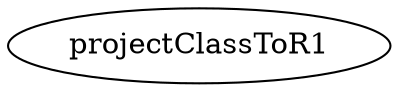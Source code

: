 /* Created by mdot for Matlab */
digraph m2html {

  projectClassToR1 [URL="projectClassToR1.html"];
}